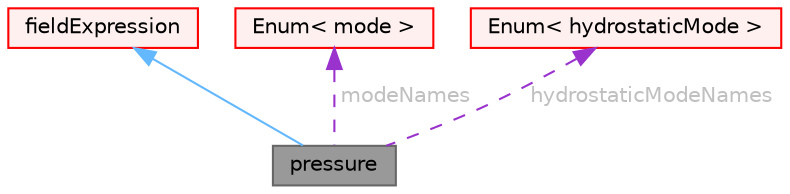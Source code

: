 digraph "pressure"
{
 // LATEX_PDF_SIZE
  bgcolor="transparent";
  edge [fontname=Helvetica,fontsize=10,labelfontname=Helvetica,labelfontsize=10];
  node [fontname=Helvetica,fontsize=10,shape=box,height=0.2,width=0.4];
  Node1 [id="Node000001",label="pressure",height=0.2,width=0.4,color="gray40", fillcolor="grey60", style="filled", fontcolor="black",tooltip="Provides several methods to convert an input pressure field into derived forms, including:"];
  Node2 -> Node1 [id="edge1_Node000001_Node000002",dir="back",color="steelblue1",style="solid",tooltip=" "];
  Node2 [id="Node000002",label="fieldExpression",height=0.2,width=0.4,color="red", fillcolor="#FFF0F0", style="filled",URL="$classFoam_1_1functionObjects_1_1fieldExpression.html",tooltip="Intermediate class for handling field expression function objects (e.g. blendingFactor etc...."];
  Node78 -> Node1 [id="edge2_Node000001_Node000078",dir="back",color="darkorchid3",style="dashed",tooltip=" ",label=" modeNames",fontcolor="grey" ];
  Node78 [id="Node000078",label="Enum\< mode \>",height=0.2,width=0.4,color="red", fillcolor="#FFF0F0", style="filled",URL="$classFoam_1_1Enum.html",tooltip=" "];
  Node79 -> Node1 [id="edge3_Node000001_Node000079",dir="back",color="darkorchid3",style="dashed",tooltip=" ",label=" hydrostaticModeNames",fontcolor="grey" ];
  Node79 [id="Node000079",label="Enum\< hydrostaticMode \>",height=0.2,width=0.4,color="red", fillcolor="#FFF0F0", style="filled",URL="$classFoam_1_1Enum.html",tooltip=" "];
}
